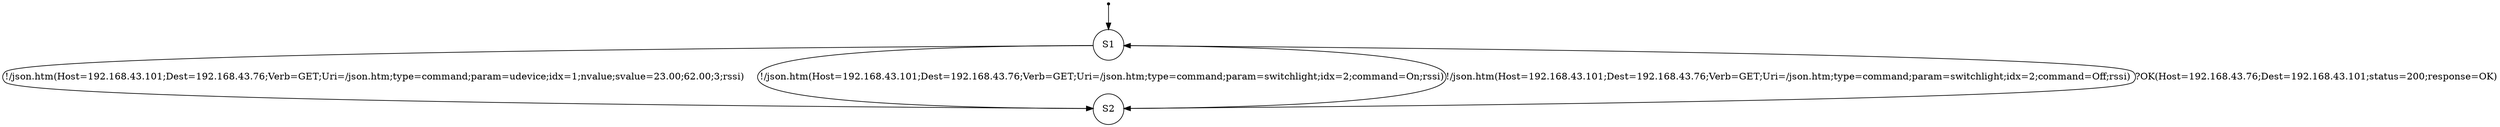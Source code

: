 digraph LTS {
S00[shape=point]
S1[label=S1,shape=circle];
S2[label=S2,shape=circle];
S00 -> S1
S1 -> S2[label ="!/json.htm(Host=192.168.43.101;Dest=192.168.43.76;Verb=GET;Uri=/json.htm;type=command;param=udevice;idx=1;nvalue;svalue=23.00;62.00;3;rssi)"];
S1 -> S2[label ="!/json.htm(Host=192.168.43.101;Dest=192.168.43.76;Verb=GET;Uri=/json.htm;type=command;param=switchlight;idx=2;command=On;rssi)"];
S1 -> S2[label ="!/json.htm(Host=192.168.43.101;Dest=192.168.43.76;Verb=GET;Uri=/json.htm;type=command;param=switchlight;idx=2;command=Off;rssi)"];
S2 -> S1[label ="?OK(Host=192.168.43.76;Dest=192.168.43.101;status=200;response=OK)"];
}
